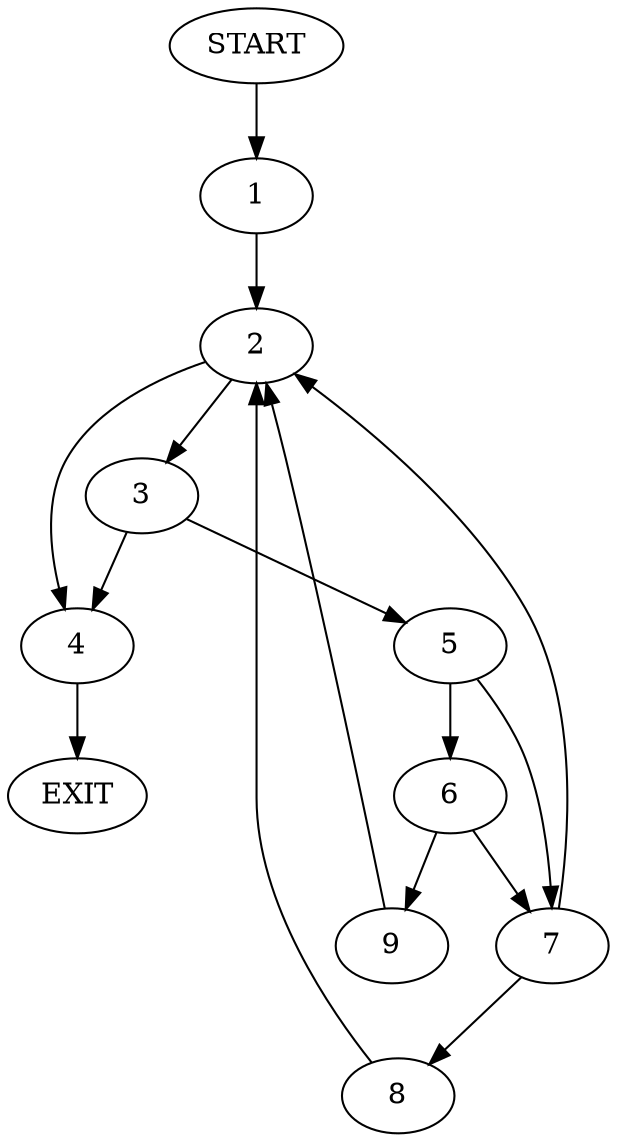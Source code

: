 digraph {
0 [label="START"]
10 [label="EXIT"]
0 -> 1
1 -> 2
2 -> 3
2 -> 4
3 -> 5
3 -> 4
4 -> 10
5 -> 6
5 -> 7
7 -> 2
7 -> 8
6 -> 9
6 -> 7
9 -> 2
8 -> 2
}
